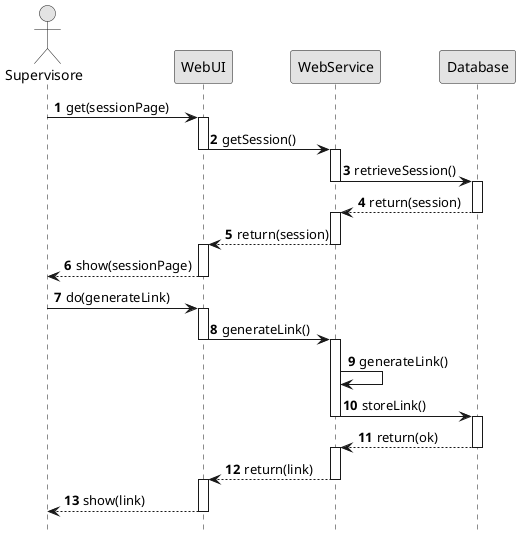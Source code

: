
    ┌─┐
    ║"│
    └┬┘
    ┌┼┐
     │                  ┌─────┐          ┌──────────┐            ┌────────┐
    ┌┴┐                 │WebUI│          │WebService│            │Database│
Supervisore             └──┬──┘          └────┬─────┘            └───┬────┘
     │1 get(sessionPage)  ┌┴┐                 │                      │
     │───────────────────>│ │                 │                      │
     │                    │ │                 │                      │
     │                    │ │ 2 getSession()  ┌┴┐                    │
     │                    │ │ ──────────────> │ │                    │
     │                    └┬┘                 │ │                    │
     │                     │                  │ │3 retrieveSession() ┌┴┐
     │                     │                  │ │ ──────────────────>│ │
     │                     │                  └┬┘                    │ │
     │                     │                  │  4 return(session)   │ │
     │                     │                  │ <─ ─ ─ ─ ─ ─ ─ ─ ─ ─ │ │
     │                     │                  │                      └┬┘
     │                    ┌┴┐5 return(session)│                      │
     │                    │ │ <─ ─ ─ ─ ─ ─ ─ ─                       │
     │                    │ │                 │                      │
     │6 show(sessionPage) │ │                 │                      │
     │<─ ─ ─ ─ ─ ─ ─ ─ ─ ─│ │                 │                      │
     │                    └┬┘                 │                      │
     │ 7 do(generateLink)  │                  │                      │
     │────────────────────>│                  │                      │
     │                     │                  │                      │
     │                     │ 8 generateLink() ┌┴┐                    │
     │                     │ ────────────────>│ │                    │
     │                     │                  │ │                    │
     │                     │                  │ │────┐               │
     │                     │                  │ │    │ <b>9</b>      │
     │                     │                  │ │<───┘ generateLink()│
     │                     │                  │ │                    │
     │                     │                  │ │                    │
     │                     │                  │ │   10 storeLink()   ┌┴┐
     │                     │                  │ │ ──────────────────>│ │
     │                     │                  └┬┘                    │ │
     │                     │                  │    11 return(ok)     │ │
     │                     │                  │ <─ ─ ─ ─ ─ ─ ─ ─ ─ ─ │ │
     │                     │                  │                      └┬┘
     │                    ┌┴┐ 12 return(link) │                      │
     │                    │ │ <─ ─ ─ ─ ─ ─ ─ ─                       │
     │                    │ │                 │                      │
     │   13 show(link)    │ │                 │                      │
     │<─ ─ ─ ─ ─ ─ ─ ─ ─ ─│ │                 │                      │
     │                    └┬┘                 │                      │

@startuml
autonumber
hide footbox
skinparam shadowing false
skinparam sequenceMessageAlign cener
skinparam monochrome true

actor Supervisore as u
participant WebUI as ui
participant WebService as ws
participant Database as db

u -> ui : get(sessionPage)
activate ui
ui -> ws: getSession()
deactivate ui
activate ws
ws -> db: retrieveSession()
deactivate ws
activate db
ws <-- db: return(session)
deactivate db
activate ws
ui <-- ws: return(session)
deactivate ws
activate ui
u <-- ui : show(sessionPage)
deactivate ui
u -> ui : do(generateLink)
activate ui
ui -> ws : generateLink()
deactivate ui
activate ws
ws -> ws : generateLink()
ws -> db : storeLink()
deactivate ws
activate db
ws <-- db: return(ok)
deactivate db
activate ws
ui <-- ws: return(link)
deactivate ws
activate ui
u <-- ui : show(link)
deactivate ui
@enduml
